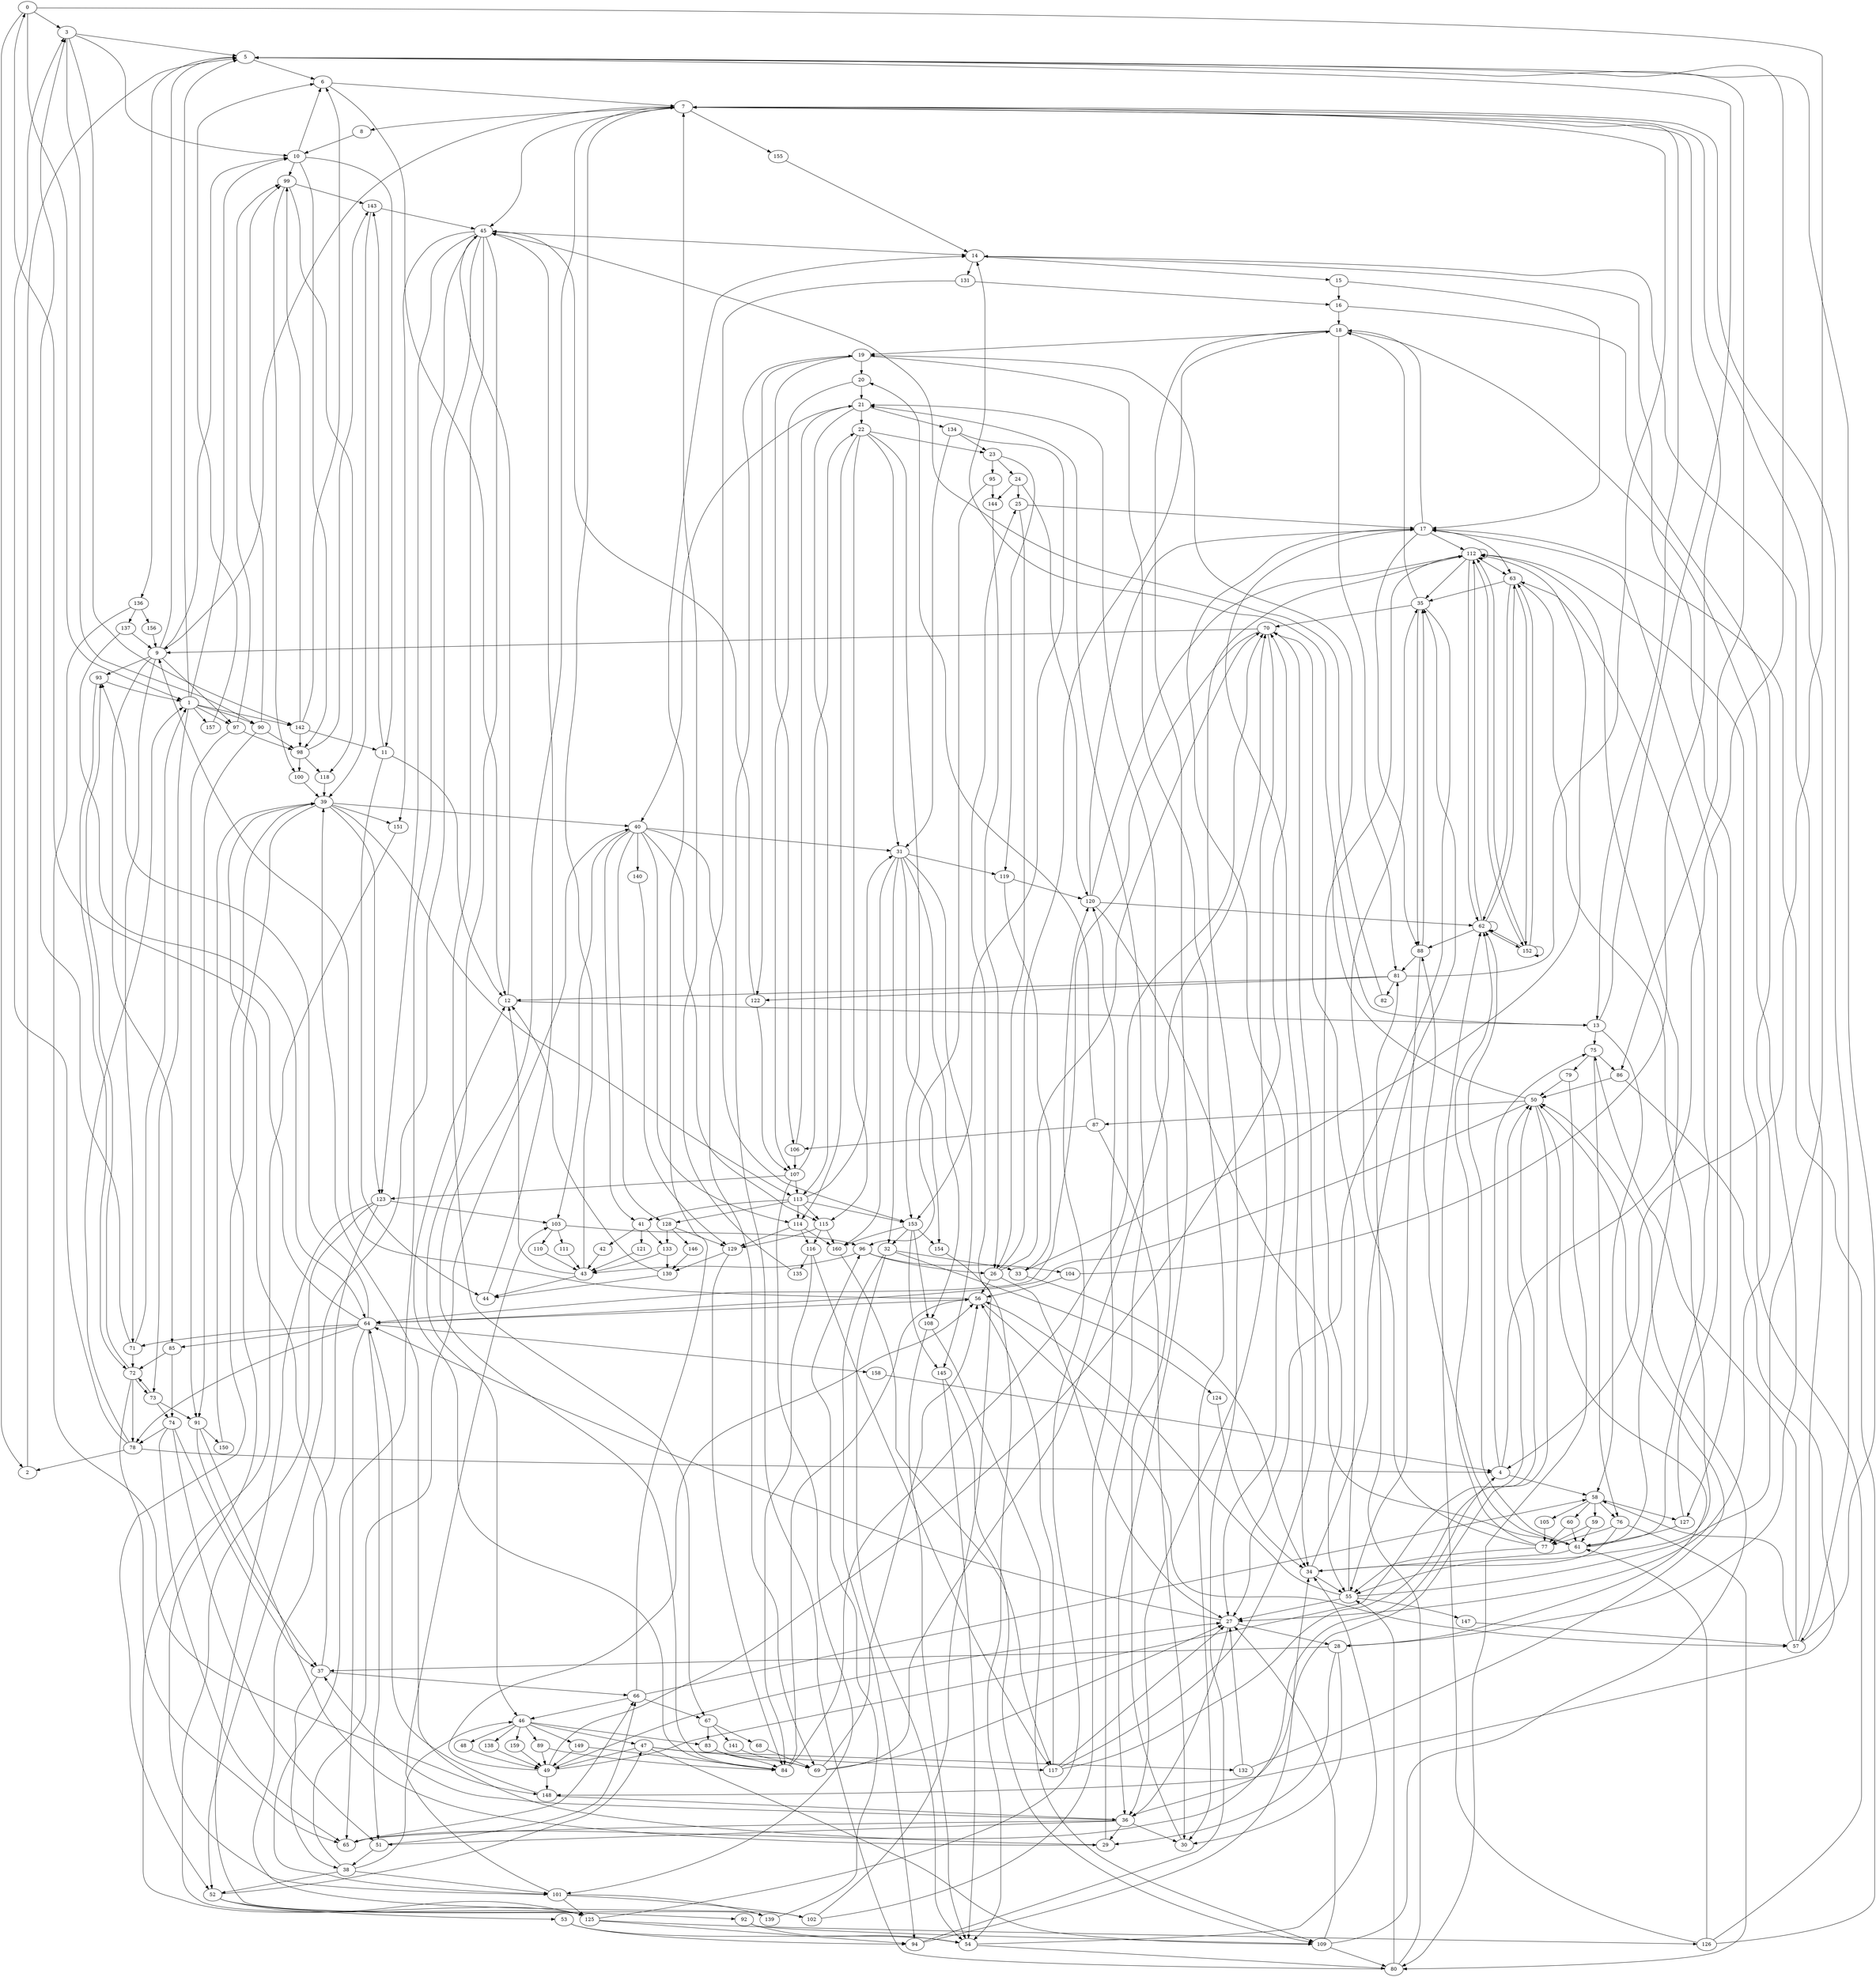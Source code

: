 digraph  {
	0 -> 3;
	0 -> 4;
	0 -> 1;
	0 -> 2;
	1 -> 5;
	1 -> 10;
	1 -> 73;
	1 -> 90;
	1 -> 97;
	1 -> 142;
	1 -> 157;
	2 -> 5;
	3 -> 5;
	3 -> 10;
	3 -> 90;
	3 -> 142;
	4 -> 5;
	4 -> 58;
	4 -> 75;
	5 -> 6;
	5 -> 86;
	5 -> 136;
	6 -> 7;
	6 -> 12;
	7 -> 8;
	7 -> 9;
	7 -> 13;
	7 -> 45;
	7 -> 57;
	7 -> 155;
	8 -> 10;
	9 -> 5;
	9 -> 10;
	9 -> 71;
	9 -> 85;
	9 -> 93;
	9 -> 97;
	10 -> 6;
	10 -> 11;
	10 -> 98;
	10 -> 99;
	11 -> 12;
	11 -> 44;
	11 -> 143;
	12 -> 13;
	12 -> 45;
	13 -> 5;
	13 -> 14;
	13 -> 58;
	13 -> 75;
	14 -> 15;
	14 -> 127;
	14 -> 131;
	15 -> 16;
	15 -> 17;
	16 -> 18;
	16 -> 27;
	17 -> 18;
	17 -> 27;
	17 -> 34;
	17 -> 63;
	17 -> 88;
	17 -> 112;
	18 -> 19;
	18 -> 28;
	18 -> 36;
	18 -> 81;
	19 -> 20;
	19 -> 30;
	19 -> 106;
	19 -> 122;
	20 -> 21;
	20 -> 107;
	21 -> 22;
	21 -> 40;
	21 -> 113;
	21 -> 134;
	22 -> 23;
	22 -> 31;
	22 -> 114;
	22 -> 115;
	22 -> 153;
	23 -> 24;
	23 -> 95;
	23 -> 119;
	24 -> 25;
	24 -> 120;
	24 -> 144;
	25 -> 17;
	25 -> 26;
	26 -> 18;
	26 -> 27;
	26 -> 56;
	26 -> 70;
	27 -> 28;
	27 -> 36;
	27 -> 64;
	28 -> 29;
	28 -> 30;
	28 -> 37;
	29 -> 21;
	29 -> 39;
	30 -> 21;
	31 -> 32;
	31 -> 108;
	31 -> 119;
	31 -> 145;
	31 -> 154;
	31 -> 160;
	32 -> 33;
	32 -> 54;
	32 -> 94;
	32 -> 124;
	33 -> 34;
	33 -> 112;
	34 -> 35;
	34 -> 55;
	35 -> 18;
	35 -> 27;
	35 -> 70;
	35 -> 88;
	36 -> 29;
	36 -> 30;
	36 -> 37;
	36 -> 51;
	36 -> 65;
	37 -> 38;
	37 -> 39;
	37 -> 66;
	38 -> 40;
	38 -> 46;
	38 -> 52;
	38 -> 101;
	39 -> 40;
	39 -> 52;
	39 -> 101;
	39 -> 113;
	39 -> 123;
	39 -> 151;
	40 -> 31;
	40 -> 41;
	40 -> 103;
	40 -> 114;
	40 -> 115;
	40 -> 128;
	40 -> 140;
	40 -> 153;
	41 -> 42;
	41 -> 121;
	41 -> 133;
	42 -> 43;
	43 -> 7;
	43 -> 12;
	43 -> 44;
	44 -> 45;
	45 -> 14;
	45 -> 46;
	45 -> 52;
	45 -> 67;
	45 -> 101;
	45 -> 123;
	45 -> 151;
	46 -> 47;
	46 -> 48;
	46 -> 83;
	46 -> 89;
	46 -> 138;
	46 -> 149;
	46 -> 159;
	47 -> 49;
	47 -> 109;
	47 -> 117;
	47 -> 132;
	48 -> 49;
	49 -> 27;
	49 -> 50;
	49 -> 56;
	49 -> 70;
	49 -> 148;
	50 -> 19;
	50 -> 28;
	50 -> 36;
	50 -> 64;
	50 -> 87;
	51 -> 38;
	51 -> 66;
	52 -> 47;
	52 -> 53;
	52 -> 92;
	52 -> 125;
	53 -> 54;
	53 -> 94;
	54 -> 34;
	54 -> 80;
	55 -> 7;
	55 -> 27;
	55 -> 56;
	55 -> 70;
	55 -> 147;
	56 -> 9;
	56 -> 57;
	56 -> 64;
	57 -> 5;
	57 -> 14;
	57 -> 58;
	57 -> 75;
	58 -> 59;
	58 -> 60;
	58 -> 76;
	58 -> 105;
	58 -> 127;
	59 -> 61;
	59 -> 77;
	60 -> 61;
	60 -> 77;
	61 -> 34;
	61 -> 62;
	61 -> 63;
	61 -> 88;
	61 -> 112;
	62 -> 62;
	62 -> 63;
	62 -> 88;
	62 -> 112;
	62 -> 152;
	63 -> 35;
	63 -> 55;
	63 -> 62;
	63 -> 152;
	64 -> 0;
	64 -> 51;
	64 -> 65;
	64 -> 71;
	64 -> 78;
	64 -> 85;
	64 -> 93;
	64 -> 158;
	65 -> 4;
	65 -> 66;
	66 -> 14;
	66 -> 46;
	66 -> 58;
	66 -> 67;
	67 -> 68;
	67 -> 83;
	67 -> 141;
	68 -> 69;
	69 -> 27;
	69 -> 56;
	69 -> 70;
	70 -> 9;
	70 -> 36;
	70 -> 64;
	71 -> 3;
	71 -> 1;
	71 -> 72;
	72 -> 65;
	72 -> 73;
	72 -> 78;
	72 -> 93;
	73 -> 72;
	73 -> 74;
	73 -> 91;
	74 -> 37;
	74 -> 51;
	74 -> 65;
	74 -> 78;
	75 -> 76;
	75 -> 79;
	75 -> 86;
	76 -> 34;
	76 -> 77;
	76 -> 80;
	77 -> 35;
	77 -> 55;
	77 -> 62;
	78 -> 3;
	78 -> 4;
	78 -> 1;
	78 -> 2;
	79 -> 50;
	79 -> 80;
	80 -> 19;
	80 -> 55;
	80 -> 81;
	81 -> 7;
	81 -> 12;
	81 -> 82;
	81 -> 122;
	82 -> 45;
	83 -> 69;
	83 -> 84;
	84 -> 7;
	84 -> 12;
	84 -> 56;
	84 -> 70;
	85 -> 72;
	85 -> 74;
	86 -> 50;
	86 -> 148;
	87 -> 20;
	87 -> 30;
	87 -> 106;
	88 -> 35;
	88 -> 55;
	88 -> 81;
	89 -> 49;
	89 -> 84;
	90 -> 91;
	90 -> 98;
	90 -> 99;
	91 -> 29;
	91 -> 37;
	91 -> 150;
	92 -> 54;
	92 -> 109;
	93 -> 1;
	93 -> 72;
	94 -> 34;
	94 -> 112;
	95 -> 96;
	95 -> 144;
	96 -> 26;
	96 -> 43;
	96 -> 104;
	97 -> 91;
	97 -> 98;
	97 -> 99;
	98 -> 100;
	98 -> 118;
	98 -> 143;
	99 -> 100;
	99 -> 118;
	99 -> 143;
	100 -> 39;
	101 -> 102;
	101 -> 103;
	101 -> 125;
	101 -> 139;
	102 -> 25;
	102 -> 120;
	103 -> 96;
	103 -> 110;
	103 -> 111;
	104 -> 7;
	104 -> 56;
	105 -> 77;
	106 -> 21;
	106 -> 107;
	107 -> 22;
	107 -> 101;
	107 -> 113;
	107 -> 123;
	108 -> 54;
	108 -> 109;
	109 -> 27;
	109 -> 50;
	109 -> 80;
	110 -> 43;
	111 -> 43;
	112 -> 35;
	112 -> 55;
	112 -> 62;
	112 -> 63;
	112 -> 112;
	112 -> 152;
	113 -> 31;
	113 -> 41;
	113 -> 114;
	113 -> 115;
	113 -> 128;
	113 -> 153;
	114 -> 116;
	114 -> 129;
	114 -> 160;
	115 -> 116;
	115 -> 129;
	115 -> 160;
	116 -> 84;
	116 -> 117;
	116 -> 135;
	117 -> 27;
	117 -> 50;
	117 -> 56;
	117 -> 70;
	118 -> 39;
	119 -> 33;
	119 -> 120;
	120 -> 17;
	120 -> 61;
	120 -> 62;
	120 -> 112;
	121 -> 43;
	122 -> 45;
	122 -> 107;
	123 -> 102;
	123 -> 103;
	123 -> 125;
	123 -> 139;
	124 -> 34;
	125 -> 94;
	125 -> 120;
	125 -> 126;
	126 -> 17;
	126 -> 61;
	126 -> 62;
	126 -> 112;
	127 -> 17;
	127 -> 61;
	128 -> 129;
	128 -> 133;
	128 -> 146;
	129 -> 84;
	129 -> 130;
	130 -> 12;
	130 -> 44;
	131 -> 16;
	131 -> 69;
	132 -> 27;
	132 -> 50;
	133 -> 43;
	133 -> 130;
	134 -> 23;
	134 -> 31;
	134 -> 153;
	135 -> 7;
	136 -> 137;
	136 -> 148;
	136 -> 156;
	137 -> 9;
	137 -> 64;
	138 -> 49;
	139 -> 96;
	140 -> 129;
	141 -> 69;
	142 -> 6;
	142 -> 11;
	142 -> 98;
	142 -> 99;
	143 -> 39;
	143 -> 45;
	144 -> 26;
	145 -> 54;
	145 -> 109;
	146 -> 130;
	147 -> 57;
	148 -> 36;
	148 -> 64;
	149 -> 49;
	149 -> 84;
	150 -> 39;
	151 -> 125;
	152 -> 62;
	152 -> 63;
	152 -> 112;
	152 -> 152;
	153 -> 32;
	153 -> 108;
	153 -> 145;
	153 -> 154;
	153 -> 160;
	154 -> 54;
	155 -> 14;
	156 -> 9;
	157 -> 6;
	158 -> 4;
	159 -> 49;
	160 -> 117;
}
